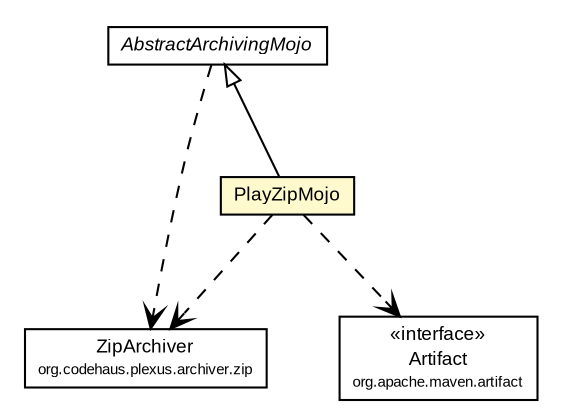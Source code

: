#!/usr/local/bin/dot
#
# Class diagram 
# Generated by UMLGraph version R5_6-24-gf6e263 (http://www.umlgraph.org/)
#

digraph G {
	edge [fontname="arial",fontsize=10,labelfontname="arial",labelfontsize=10];
	node [fontname="arial",fontsize=10,shape=plaintext];
	nodesep=0.25;
	ranksep=0.5;
	// com.google.code.play.PlayZipMojo
	c1276 [label=<<table title="com.google.code.play.PlayZipMojo" border="0" cellborder="1" cellspacing="0" cellpadding="2" port="p" bgcolor="lemonChiffon" href="./PlayZipMojo.html">
		<tr><td><table border="0" cellspacing="0" cellpadding="1">
<tr><td align="center" balign="center"> PlayZipMojo </td></tr>
		</table></td></tr>
		</table>>, URL="./PlayZipMojo.html", fontname="arial", fontcolor="black", fontsize=9.0];
	// com.google.code.play.AbstractArchivingMojo
	c1305 [label=<<table title="com.google.code.play.AbstractArchivingMojo" border="0" cellborder="1" cellspacing="0" cellpadding="2" port="p" href="./AbstractArchivingMojo.html">
		<tr><td><table border="0" cellspacing="0" cellpadding="1">
<tr><td align="center" balign="center"><font face="arial italic"> AbstractArchivingMojo </font></td></tr>
		</table></td></tr>
		</table>>, URL="./AbstractArchivingMojo.html", fontname="arial", fontcolor="black", fontsize=9.0];
	//com.google.code.play.PlayZipMojo extends com.google.code.play.AbstractArchivingMojo
	c1305:p -> c1276:p [dir=back,arrowtail=empty];
	// com.google.code.play.PlayZipMojo DEPEND org.codehaus.plexus.archiver.zip.ZipArchiver
	c1276:p -> c1308:p [taillabel="", label="", headlabel="", fontname="arial", fontcolor="black", fontsize=10.0, color="black", arrowhead=open, style=dashed];
	// com.google.code.play.PlayZipMojo DEPEND org.apache.maven.artifact.Artifact
	c1276:p -> c1309:p [taillabel="", label="", headlabel="", fontname="arial", fontcolor="black", fontsize=10.0, color="black", arrowhead=open, style=dashed];
	// com.google.code.play.AbstractArchivingMojo DEPEND org.codehaus.plexus.archiver.zip.ZipArchiver
	c1305:p -> c1308:p [taillabel="", label="", headlabel="", fontname="arial", fontcolor="black", fontsize=10.0, color="black", arrowhead=open, style=dashed];
	// org.apache.maven.artifact.Artifact
	c1309 [label=<<table title="org.apache.maven.artifact.Artifact" border="0" cellborder="1" cellspacing="0" cellpadding="2" port="p" href="http://maven.apache.org/ref/2.2.1/maven-artifact/apidocs/org/apache/maven/artifact/Artifact.html">
		<tr><td><table border="0" cellspacing="0" cellpadding="1">
<tr><td align="center" balign="center"> &#171;interface&#187; </td></tr>
<tr><td align="center" balign="center"> Artifact </td></tr>
<tr><td align="center" balign="center"><font point-size="7.0"> org.apache.maven.artifact </font></td></tr>
		</table></td></tr>
		</table>>, URL="http://maven.apache.org/ref/2.2.1/maven-artifact/apidocs/org/apache/maven/artifact/Artifact.html", fontname="arial", fontcolor="black", fontsize=9.0];
	// org.codehaus.plexus.archiver.zip.ZipArchiver
	c1308 [label=<<table title="org.codehaus.plexus.archiver.zip.ZipArchiver" border="0" cellborder="1" cellspacing="0" cellpadding="2" port="p" href="http://play1-maven-plugin.github.io/external-apidocs/org/codehaus/plexus/plexus-archiver/3.0.3/org/codehaus/plexus/archiver/zip/ZipArchiver.html">
		<tr><td><table border="0" cellspacing="0" cellpadding="1">
<tr><td align="center" balign="center"> ZipArchiver </td></tr>
<tr><td align="center" balign="center"><font point-size="7.0"> org.codehaus.plexus.archiver.zip </font></td></tr>
		</table></td></tr>
		</table>>, URL="http://play1-maven-plugin.github.io/external-apidocs/org/codehaus/plexus/plexus-archiver/3.0.3/org/codehaus/plexus/archiver/zip/ZipArchiver.html", fontname="arial", fontcolor="black", fontsize=9.0];
}

